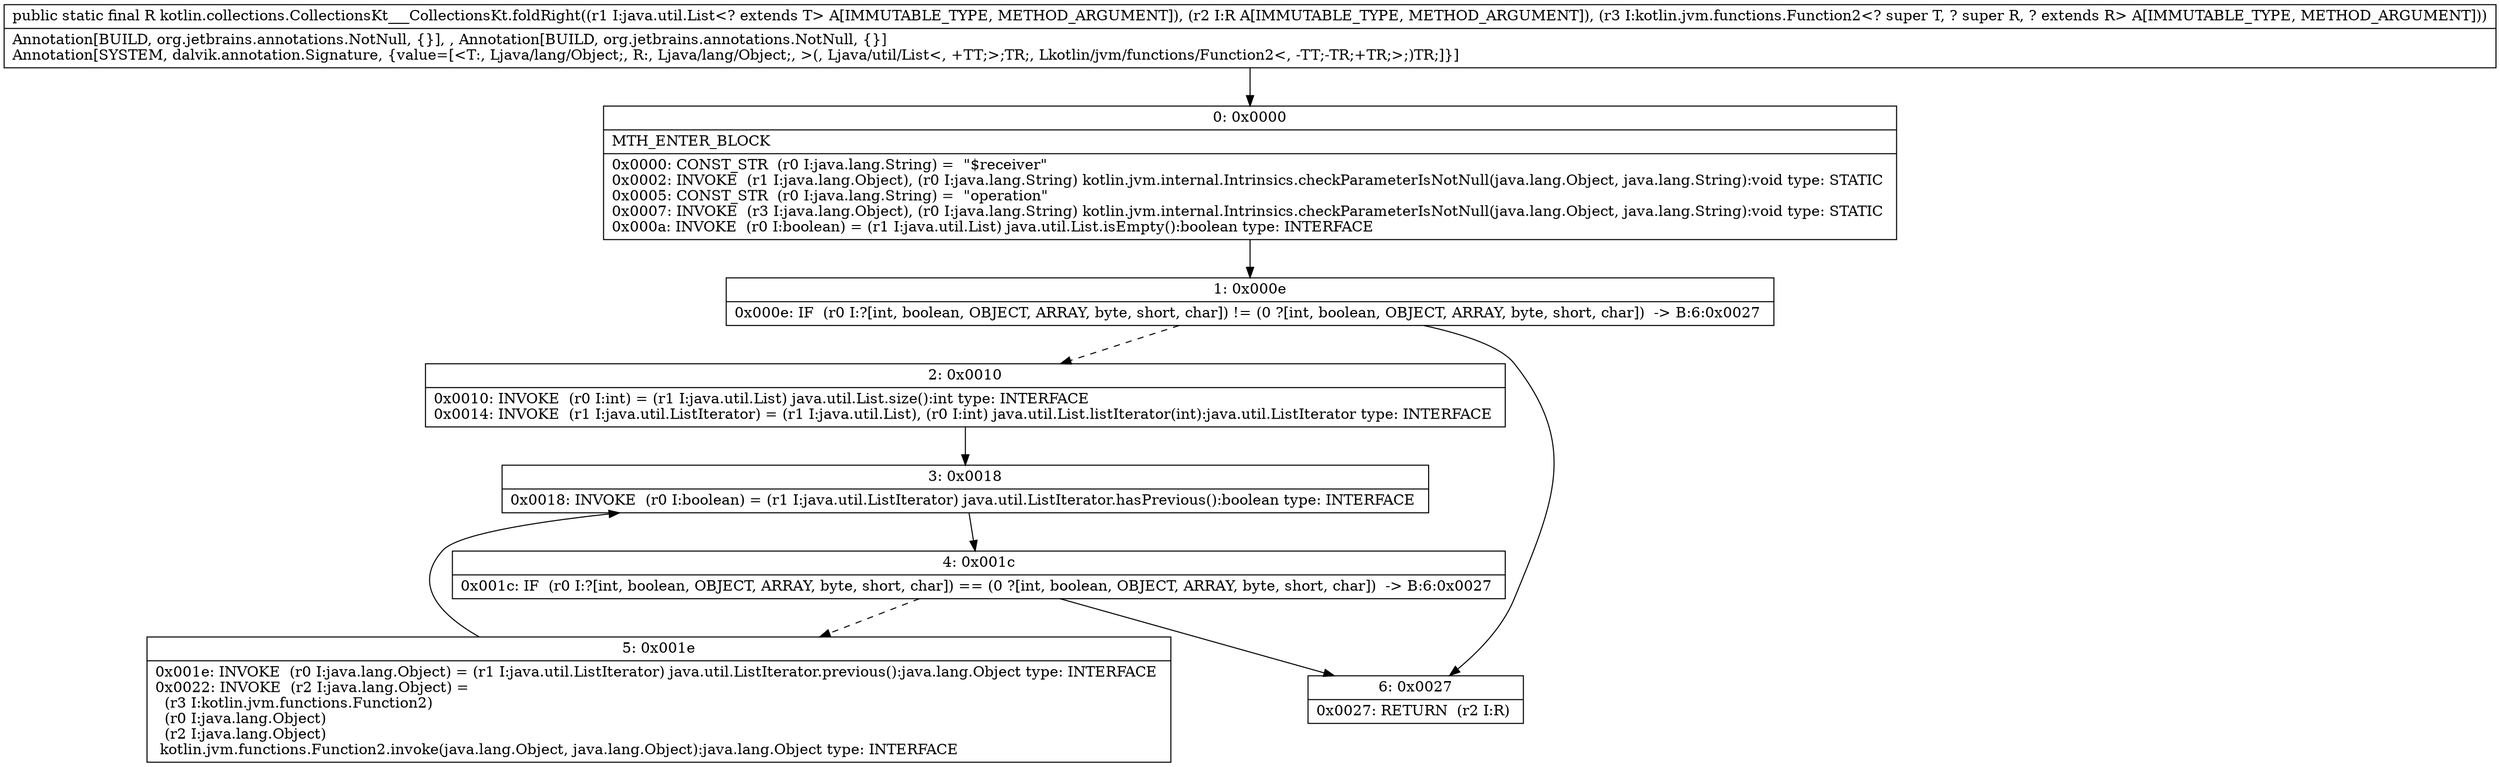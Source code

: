 digraph "CFG forkotlin.collections.CollectionsKt___CollectionsKt.foldRight(Ljava\/util\/List;Ljava\/lang\/Object;Lkotlin\/jvm\/functions\/Function2;)Ljava\/lang\/Object;" {
Node_0 [shape=record,label="{0\:\ 0x0000|MTH_ENTER_BLOCK\l|0x0000: CONST_STR  (r0 I:java.lang.String) =  \"$receiver\" \l0x0002: INVOKE  (r1 I:java.lang.Object), (r0 I:java.lang.String) kotlin.jvm.internal.Intrinsics.checkParameterIsNotNull(java.lang.Object, java.lang.String):void type: STATIC \l0x0005: CONST_STR  (r0 I:java.lang.String) =  \"operation\" \l0x0007: INVOKE  (r3 I:java.lang.Object), (r0 I:java.lang.String) kotlin.jvm.internal.Intrinsics.checkParameterIsNotNull(java.lang.Object, java.lang.String):void type: STATIC \l0x000a: INVOKE  (r0 I:boolean) = (r1 I:java.util.List) java.util.List.isEmpty():boolean type: INTERFACE \l}"];
Node_1 [shape=record,label="{1\:\ 0x000e|0x000e: IF  (r0 I:?[int, boolean, OBJECT, ARRAY, byte, short, char]) != (0 ?[int, boolean, OBJECT, ARRAY, byte, short, char])  \-\> B:6:0x0027 \l}"];
Node_2 [shape=record,label="{2\:\ 0x0010|0x0010: INVOKE  (r0 I:int) = (r1 I:java.util.List) java.util.List.size():int type: INTERFACE \l0x0014: INVOKE  (r1 I:java.util.ListIterator) = (r1 I:java.util.List), (r0 I:int) java.util.List.listIterator(int):java.util.ListIterator type: INTERFACE \l}"];
Node_3 [shape=record,label="{3\:\ 0x0018|0x0018: INVOKE  (r0 I:boolean) = (r1 I:java.util.ListIterator) java.util.ListIterator.hasPrevious():boolean type: INTERFACE \l}"];
Node_4 [shape=record,label="{4\:\ 0x001c|0x001c: IF  (r0 I:?[int, boolean, OBJECT, ARRAY, byte, short, char]) == (0 ?[int, boolean, OBJECT, ARRAY, byte, short, char])  \-\> B:6:0x0027 \l}"];
Node_5 [shape=record,label="{5\:\ 0x001e|0x001e: INVOKE  (r0 I:java.lang.Object) = (r1 I:java.util.ListIterator) java.util.ListIterator.previous():java.lang.Object type: INTERFACE \l0x0022: INVOKE  (r2 I:java.lang.Object) = \l  (r3 I:kotlin.jvm.functions.Function2)\l  (r0 I:java.lang.Object)\l  (r2 I:java.lang.Object)\l kotlin.jvm.functions.Function2.invoke(java.lang.Object, java.lang.Object):java.lang.Object type: INTERFACE \l}"];
Node_6 [shape=record,label="{6\:\ 0x0027|0x0027: RETURN  (r2 I:R) \l}"];
MethodNode[shape=record,label="{public static final R kotlin.collections.CollectionsKt___CollectionsKt.foldRight((r1 I:java.util.List\<? extends T\> A[IMMUTABLE_TYPE, METHOD_ARGUMENT]), (r2 I:R A[IMMUTABLE_TYPE, METHOD_ARGUMENT]), (r3 I:kotlin.jvm.functions.Function2\<? super T, ? super R, ? extends R\> A[IMMUTABLE_TYPE, METHOD_ARGUMENT]))  | Annotation[BUILD, org.jetbrains.annotations.NotNull, \{\}], , Annotation[BUILD, org.jetbrains.annotations.NotNull, \{\}]\lAnnotation[SYSTEM, dalvik.annotation.Signature, \{value=[\<T:, Ljava\/lang\/Object;, R:, Ljava\/lang\/Object;, \>(, Ljava\/util\/List\<, +TT;\>;TR;, Lkotlin\/jvm\/functions\/Function2\<, \-TT;\-TR;+TR;\>;)TR;]\}]\l}"];
MethodNode -> Node_0;
Node_0 -> Node_1;
Node_1 -> Node_2[style=dashed];
Node_1 -> Node_6;
Node_2 -> Node_3;
Node_3 -> Node_4;
Node_4 -> Node_5[style=dashed];
Node_4 -> Node_6;
Node_5 -> Node_3;
}

